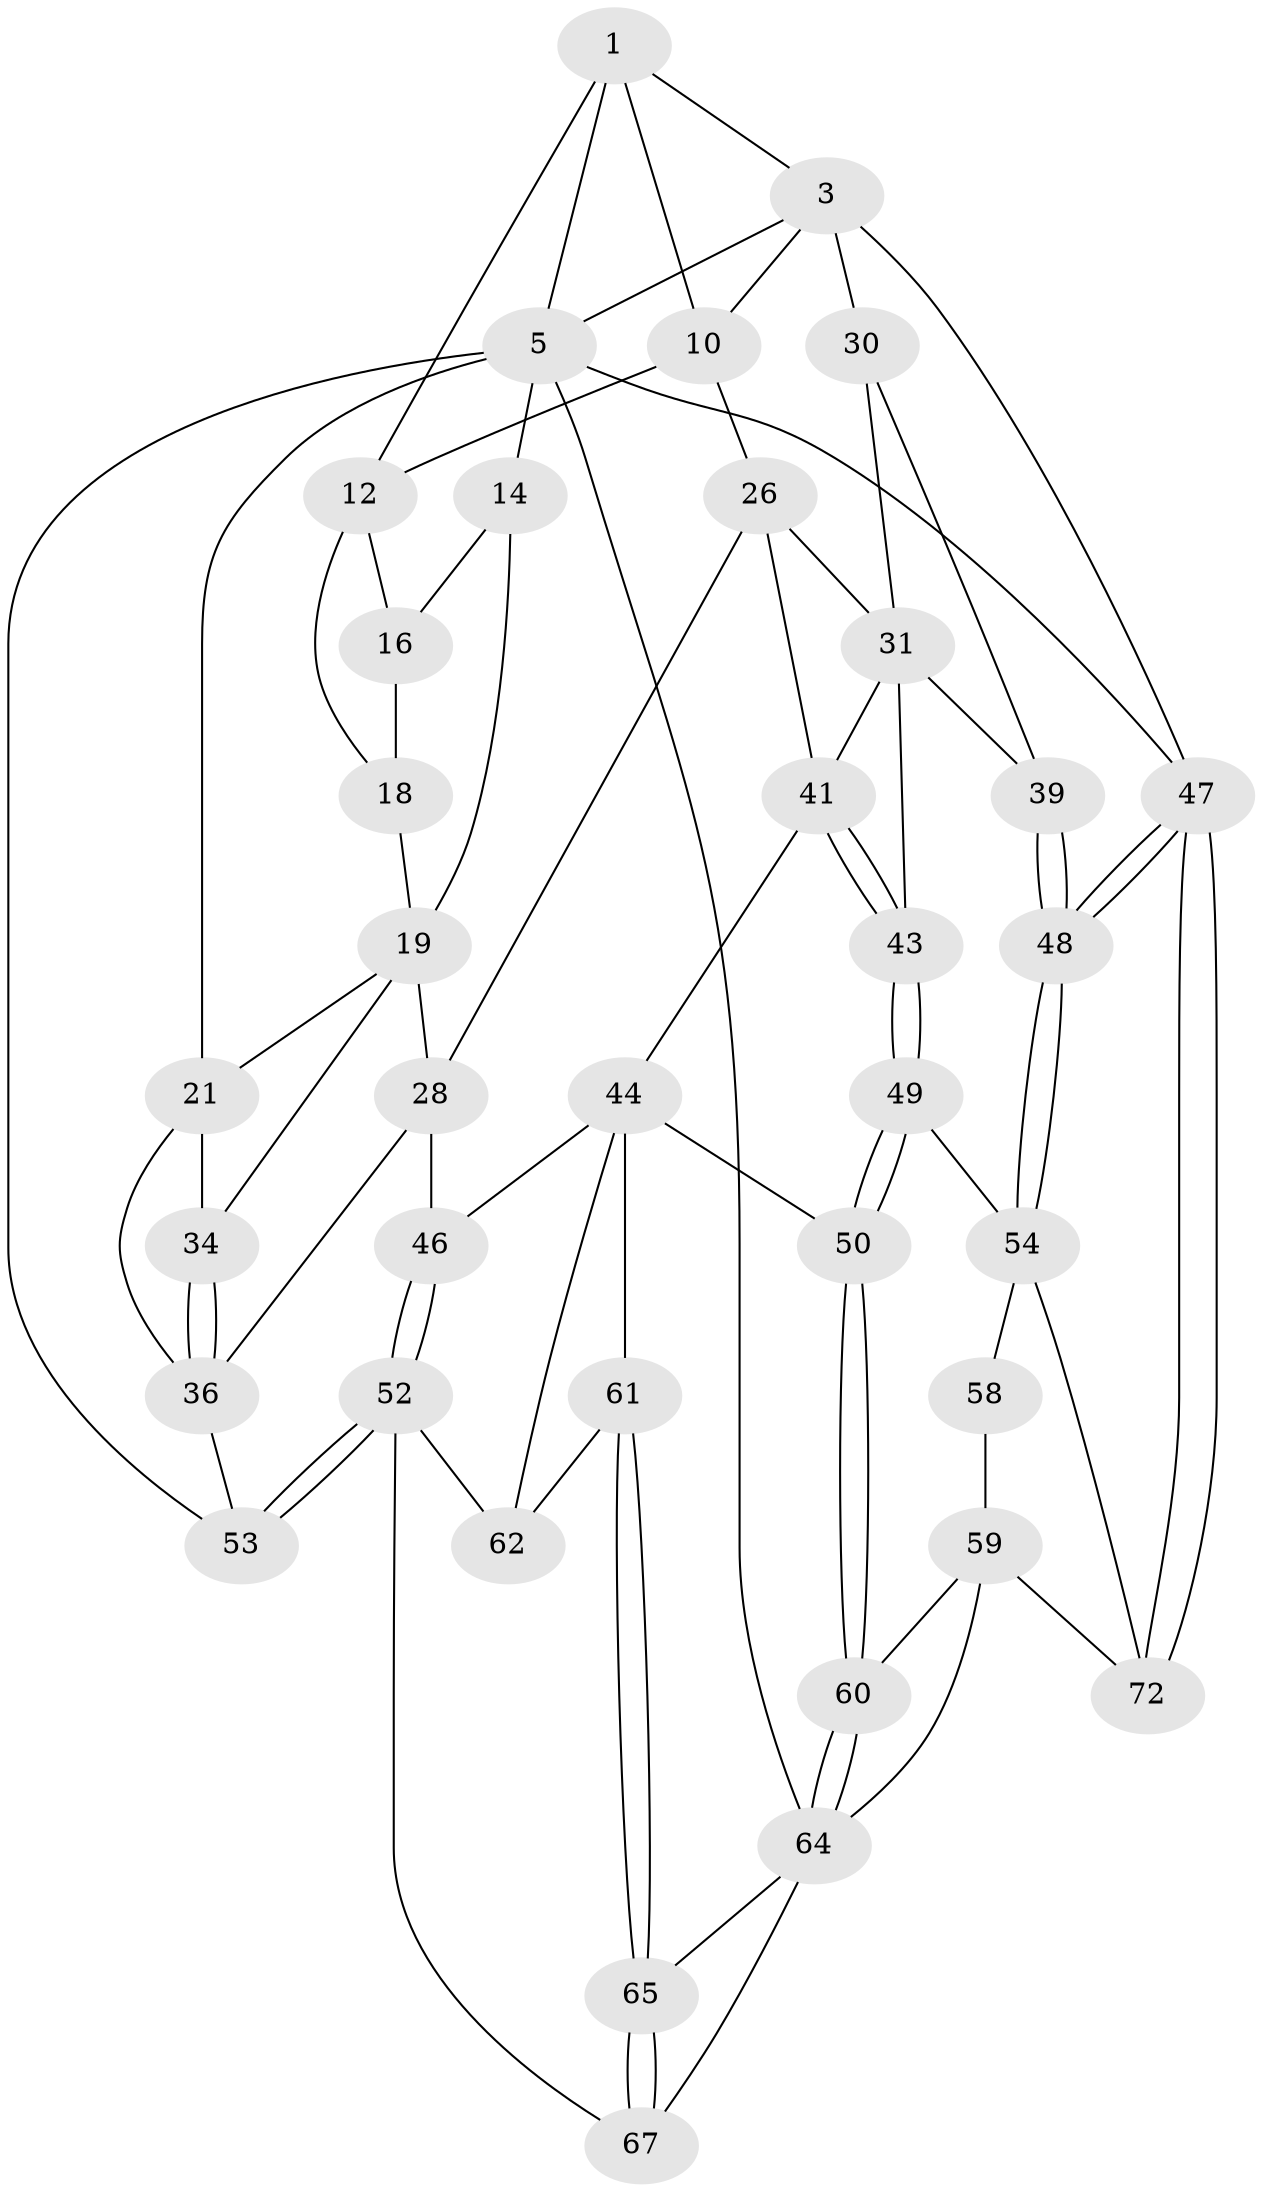 // original degree distribution, {3: 0.02702702702702703, 4: 0.25675675675675674, 5: 0.4864864864864865, 6: 0.22972972972972974}
// Generated by graph-tools (version 1.1) at 2025/16/03/09/25 04:16:54]
// undirected, 37 vertices, 82 edges
graph export_dot {
graph [start="1"]
  node [color=gray90,style=filled];
  1 [pos="+0.5775527815983538+0",super="+2+8"];
  3 [pos="+1+0",super="+4+23"];
  5 [pos="+0+0",super="+63+6"];
  10 [pos="+0.6824710479957302+0.1350086874784675",super="+11"];
  12 [pos="+0.6153184784808339+0.16374700474939913",super="+13"];
  14 [pos="+0.32759564325025625+0.11446629791384026",super="+17+15"];
  16 [pos="+0.44390902269619564+0.1709515474604034"];
  18 [pos="+0.44370261558010243+0.2642881291734254"];
  19 [pos="+0.33662255488384424+0.31239817773846873",super="+24+20"];
  21 [pos="+0+0.14041019415254954",super="+22"];
  26 [pos="+0.6234409507552001+0.3591311051647533",super="+27"];
  28 [pos="+0.44803294626344187+0.4541979494166777",super="+35"];
  30 [pos="+0.8491770383216876+0.4005772840884378",super="+37"];
  31 [pos="+0.8253047771674167+0.4221850838690419",super="+32+40"];
  34 [pos="+0.16268534043092187+0.38673349965841136"];
  36 [pos="+0.12967222052957186+0.456719033193321",super="+38"];
  39 [pos="+1+0.5989405670407077"];
  41 [pos="+0.7587135869144589+0.5701514657031549",super="+42"];
  43 [pos="+0.7885089207983961+0.6346994523929333"];
  44 [pos="+0.5561486220122726+0.632221883492282",super="+51+45"];
  46 [pos="+0.3073660701283613+0.7008446236753296"];
  47 [pos="+1+1"];
  48 [pos="+1+0.7015091103104729"];
  49 [pos="+0.7859457034048267+0.65227274766357",super="+55"];
  50 [pos="+0.7073246057585024+0.7350425182287998"];
  52 [pos="+0.2653247228161146+0.7700002510928577",super="+66"];
  53 [pos="+0+0.7555783741463143"];
  54 [pos="+1+0.7297918684872454",super="+56"];
  58 [pos="+0.8414940929200432+0.8552971947145448"];
  59 [pos="+0.7561157649585388+0.8476688152395719",super="+68"];
  60 [pos="+0.7387465869104928+0.8359573902351219"];
  61 [pos="+0.53750699212936+0.8206133890846048"];
  62 [pos="+0.5370751829437727+0.8203710826838367"];
  64 [pos="+0.6064574042343152+0.9254772937810742",super="+70"];
  65 [pos="+0.5909950031767762+0.9145110427525249"];
  67 [pos="+0.3418383342192488+1"];
  72 [pos="+0.9393889220967853+1"];
  1 -- 10;
  1 -- 3;
  1 -- 5;
  1 -- 12;
  3 -- 5;
  3 -- 47;
  3 -- 10;
  3 -- 30 [weight=2];
  5 -- 21;
  5 -- 53;
  5 -- 47;
  5 -- 14 [weight=2];
  5 -- 64;
  10 -- 26;
  10 -- 12;
  12 -- 18;
  12 -- 16;
  14 -- 16;
  14 -- 19 [weight=2];
  16 -- 18;
  18 -- 19;
  19 -- 34;
  19 -- 28;
  19 -- 21;
  21 -- 34;
  21 -- 36;
  26 -- 41;
  26 -- 28;
  26 -- 31;
  28 -- 46;
  28 -- 36;
  30 -- 31;
  30 -- 39;
  31 -- 41;
  31 -- 43;
  31 -- 39;
  34 -- 36;
  34 -- 36;
  36 -- 53;
  39 -- 48;
  39 -- 48;
  41 -- 43;
  41 -- 43;
  41 -- 44;
  43 -- 49;
  43 -- 49;
  44 -- 50;
  44 -- 61;
  44 -- 46;
  44 -- 62;
  46 -- 52;
  46 -- 52;
  47 -- 48;
  47 -- 48;
  47 -- 72;
  47 -- 72;
  48 -- 54;
  48 -- 54;
  49 -- 50;
  49 -- 50;
  49 -- 54 [weight=2];
  50 -- 60;
  50 -- 60;
  52 -- 53;
  52 -- 53;
  52 -- 67;
  52 -- 62;
  54 -- 72;
  54 -- 58;
  58 -- 59 [weight=2];
  59 -- 60;
  59 -- 64;
  59 -- 72;
  60 -- 64;
  60 -- 64;
  61 -- 62;
  61 -- 65;
  61 -- 65;
  64 -- 65;
  64 -- 67;
  65 -- 67;
  65 -- 67;
}
